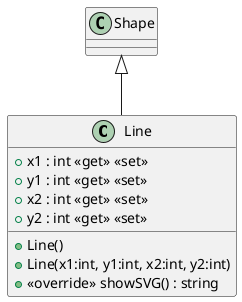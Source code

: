 @startuml
class Line {
    + x1 : int <<get>> <<set>>
    + y1 : int <<get>> <<set>>
    + x2 : int <<get>> <<set>>
    + y2 : int <<get>> <<set>>
    + Line()
    + Line(x1:int, y1:int, x2:int, y2:int)
    + <<override>> showSVG() : string
}
Shape <|-- Line
@enduml
